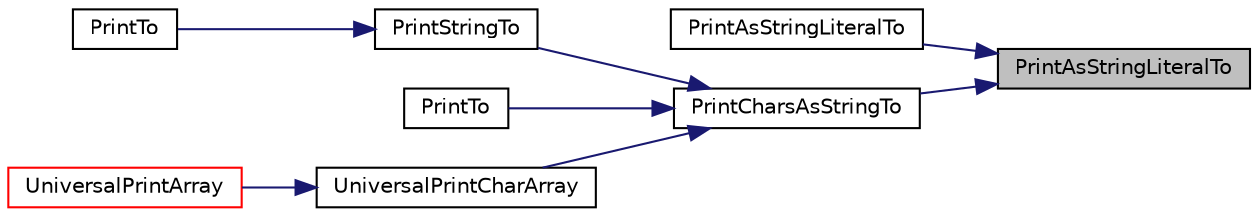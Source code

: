 digraph "PrintAsStringLiteralTo"
{
 // INTERACTIVE_SVG=YES
 // LATEX_PDF_SIZE
  bgcolor="transparent";
  edge [fontname="Helvetica",fontsize="10",labelfontname="Helvetica",labelfontsize="10"];
  node [fontname="Helvetica",fontsize="10",shape=record];
  rankdir="RL";
  Node1 [label="PrintAsStringLiteralTo",height=0.2,width=0.4,color="black", fillcolor="grey75", style="filled", fontcolor="black",tooltip=" "];
  Node1 -> Node2 [dir="back",color="midnightblue",fontsize="10",style="solid",fontname="Helvetica"];
  Node2 [label="PrintAsStringLiteralTo",height=0.2,width=0.4,color="black",URL="$d0/da7/namespacetesting_1_1internal_a82e5b3cf45fd9c4603dbe14bc4cb38c2.html#a82e5b3cf45fd9c4603dbe14bc4cb38c2",tooltip=" "];
  Node1 -> Node3 [dir="back",color="midnightblue",fontsize="10",style="solid",fontname="Helvetica"];
  Node3 [label="PrintCharsAsStringTo",height=0.2,width=0.4,color="black",URL="$d0/da7/namespacetesting_1_1internal_a0be71e6d7cb274131c559193f81c83e2.html#a0be71e6d7cb274131c559193f81c83e2",tooltip=" "];
  Node3 -> Node4 [dir="back",color="midnightblue",fontsize="10",style="solid",fontname="Helvetica"];
  Node4 [label="PrintStringTo",height=0.2,width=0.4,color="black",URL="$d0/da7/namespacetesting_1_1internal_ad609167d8d6792b0fb186539e0e159bd.html#ad609167d8d6792b0fb186539e0e159bd",tooltip=" "];
  Node4 -> Node5 [dir="back",color="midnightblue",fontsize="10",style="solid",fontname="Helvetica"];
  Node5 [label="PrintTo",height=0.2,width=0.4,color="black",URL="$d0/da7/namespacetesting_1_1internal_af59b4f5d83276cd807c45063b14bad44.html#af59b4f5d83276cd807c45063b14bad44",tooltip=" "];
  Node3 -> Node6 [dir="back",color="midnightblue",fontsize="10",style="solid",fontname="Helvetica"];
  Node6 [label="PrintTo",height=0.2,width=0.4,color="black",URL="$d0/da7/namespacetesting_1_1internal_adc6c98306d40b53fd07be4e295102a0a.html#adc6c98306d40b53fd07be4e295102a0a",tooltip=" "];
  Node3 -> Node7 [dir="back",color="midnightblue",fontsize="10",style="solid",fontname="Helvetica"];
  Node7 [label="UniversalPrintCharArray",height=0.2,width=0.4,color="black",URL="$d0/da7/namespacetesting_1_1internal_ad896a4e4d9133ce43dc18b6038d95dc3.html#ad896a4e4d9133ce43dc18b6038d95dc3",tooltip=" "];
  Node7 -> Node8 [dir="back",color="midnightblue",fontsize="10",style="solid",fontname="Helvetica"];
  Node8 [label="UniversalPrintArray",height=0.2,width=0.4,color="red",URL="$d0/da7/namespacetesting_1_1internal_a070107e7a8205ad6ec4d538d52b15b38.html#a070107e7a8205ad6ec4d538d52b15b38",tooltip=" "];
}
